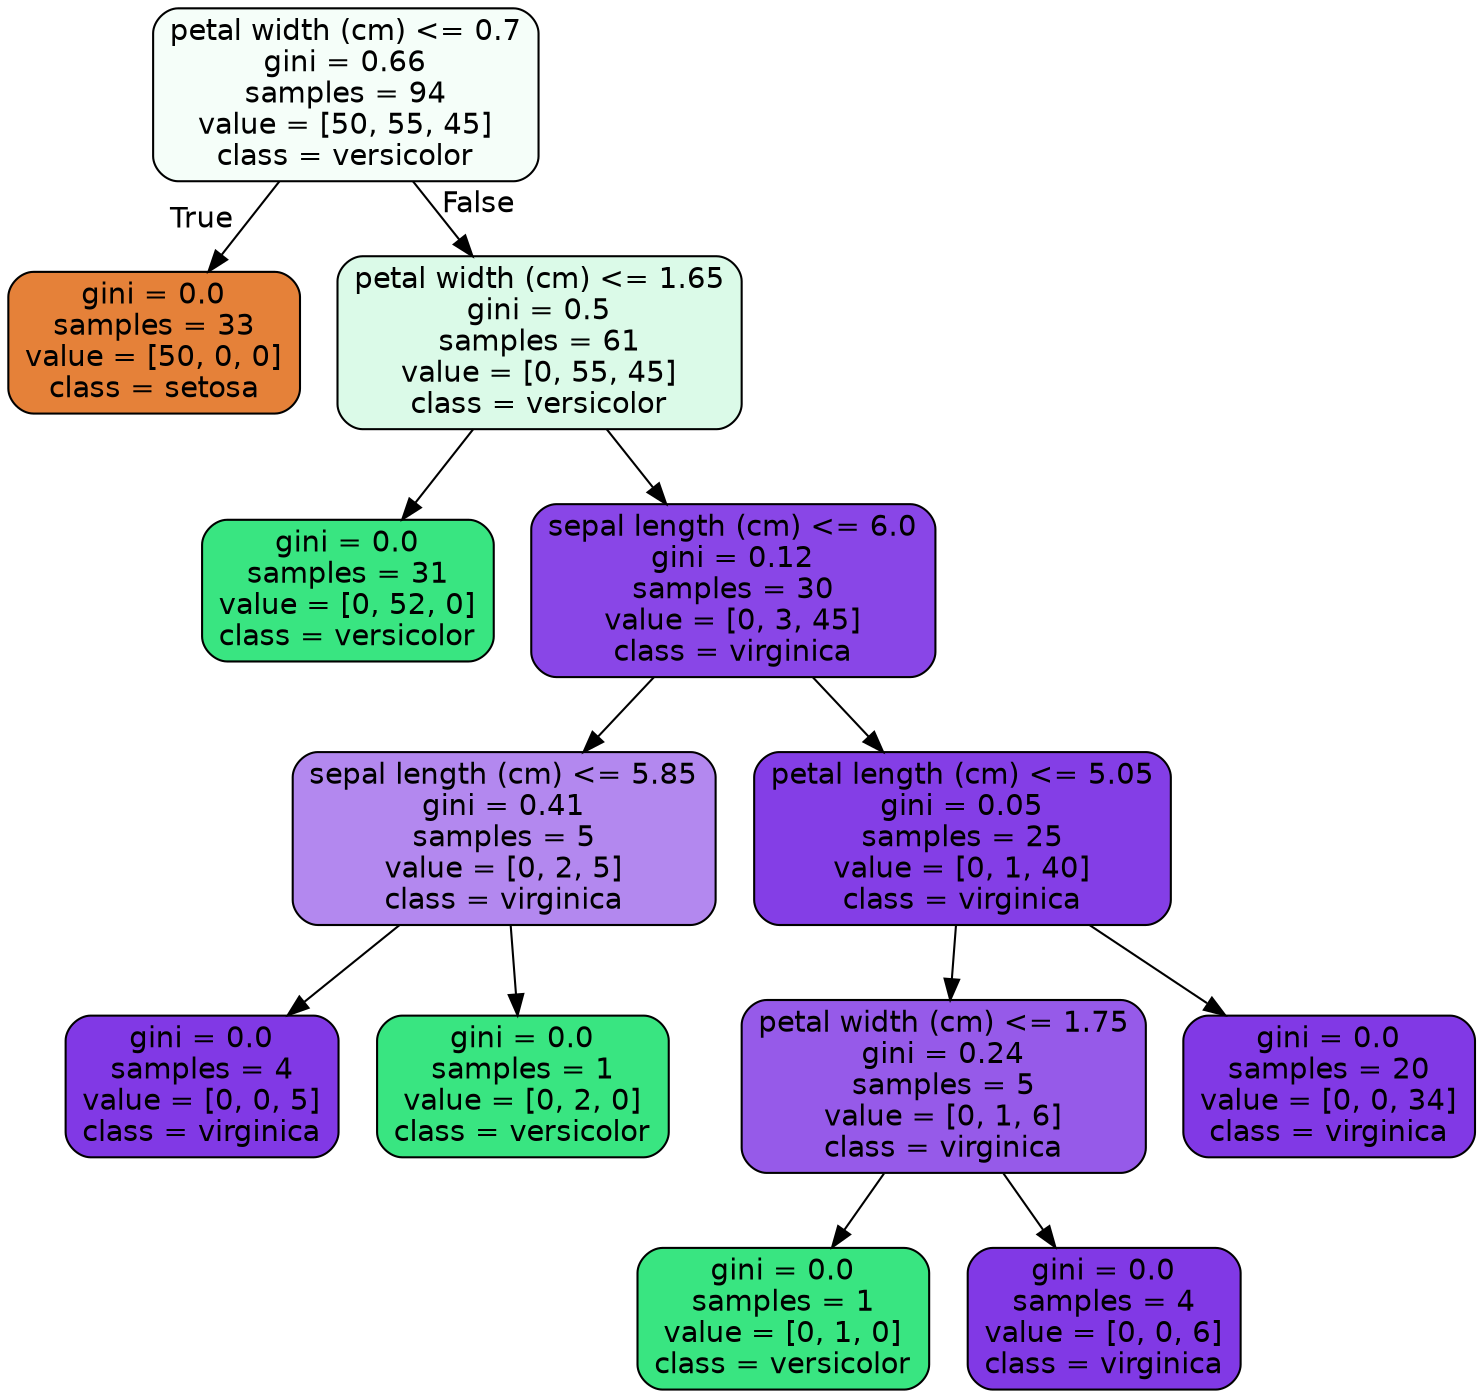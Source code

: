 digraph Tree {
node [shape=box, style="filled, rounded", color="black", fontname=helvetica] ;
edge [fontname=helvetica] ;
0 [label="petal width (cm) <= 0.7\ngini = 0.66\nsamples = 94\nvalue = [50, 55, 45]\nclass = versicolor", fillcolor="#f5fef9"] ;
1 [label="gini = 0.0\nsamples = 33\nvalue = [50, 0, 0]\nclass = setosa", fillcolor="#e58139"] ;
0 -> 1 [labeldistance=2.5, labelangle=45, headlabel="True"] ;
2 [label="petal width (cm) <= 1.65\ngini = 0.5\nsamples = 61\nvalue = [0, 55, 45]\nclass = versicolor", fillcolor="#dbfae8"] ;
0 -> 2 [labeldistance=2.5, labelangle=-45, headlabel="False"] ;
3 [label="gini = 0.0\nsamples = 31\nvalue = [0, 52, 0]\nclass = versicolor", fillcolor="#39e581"] ;
2 -> 3 ;
4 [label="sepal length (cm) <= 6.0\ngini = 0.12\nsamples = 30\nvalue = [0, 3, 45]\nclass = virginica", fillcolor="#8946e7"] ;
2 -> 4 ;
5 [label="sepal length (cm) <= 5.85\ngini = 0.41\nsamples = 5\nvalue = [0, 2, 5]\nclass = virginica", fillcolor="#b388ef"] ;
4 -> 5 ;
6 [label="gini = 0.0\nsamples = 4\nvalue = [0, 0, 5]\nclass = virginica", fillcolor="#8139e5"] ;
5 -> 6 ;
7 [label="gini = 0.0\nsamples = 1\nvalue = [0, 2, 0]\nclass = versicolor", fillcolor="#39e581"] ;
5 -> 7 ;
8 [label="petal length (cm) <= 5.05\ngini = 0.05\nsamples = 25\nvalue = [0, 1, 40]\nclass = virginica", fillcolor="#843ee6"] ;
4 -> 8 ;
9 [label="petal width (cm) <= 1.75\ngini = 0.24\nsamples = 5\nvalue = [0, 1, 6]\nclass = virginica", fillcolor="#965ae9"] ;
8 -> 9 ;
10 [label="gini = 0.0\nsamples = 1\nvalue = [0, 1, 0]\nclass = versicolor", fillcolor="#39e581"] ;
9 -> 10 ;
11 [label="gini = 0.0\nsamples = 4\nvalue = [0, 0, 6]\nclass = virginica", fillcolor="#8139e5"] ;
9 -> 11 ;
12 [label="gini = 0.0\nsamples = 20\nvalue = [0, 0, 34]\nclass = virginica", fillcolor="#8139e5"] ;
8 -> 12 ;
}